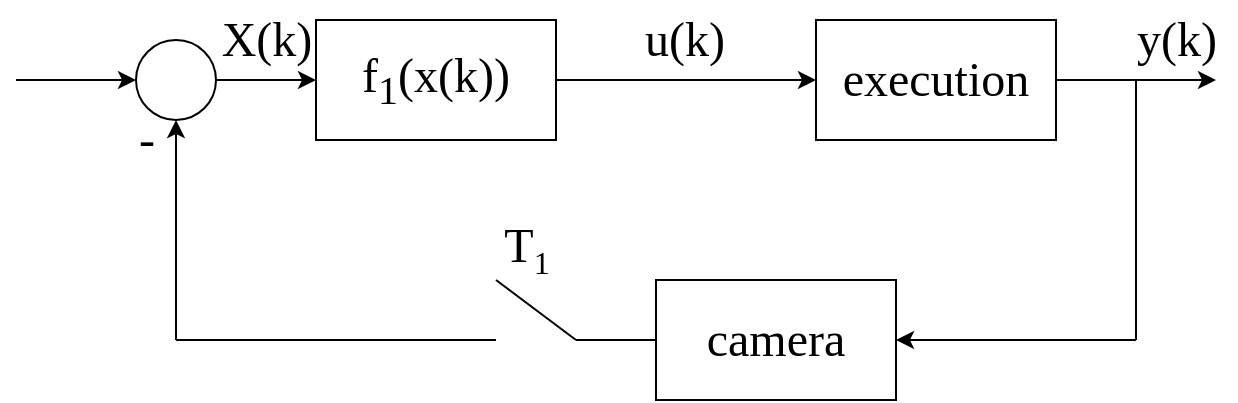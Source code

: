 <mxfile version="20.6.2" type="device"><diagram id="27HcMeHQ9Vk8HcgmzzvS" name="第 1 页"><mxGraphModel dx="1038" dy="547" grid="1" gridSize="10" guides="1" tooltips="1" connect="1" arrows="1" fold="1" page="1" pageScale="1" pageWidth="827" pageHeight="1169" math="0" shadow="0"><root><mxCell id="0"/><mxCell id="1" parent="0"/><mxCell id="vxSceUtqSG5UeswM3cWj-3" style="edgeStyle=orthogonalEdgeStyle;rounded=0;orthogonalLoop=1;jettySize=auto;html=1;exitX=1;exitY=0.5;exitDx=0;exitDy=0;fontFamily=Times New Roman;fontSize=24;" parent="1" source="vxSceUtqSG5UeswM3cWj-1" edge="1"><mxGeometry relative="1" as="geometry"><mxPoint x="680" y="190" as="targetPoint"/></mxGeometry></mxCell><mxCell id="vxSceUtqSG5UeswM3cWj-1" value="&lt;font style=&quot;font-size: 24px;&quot; face=&quot;Times New Roman&quot;&gt;execution&lt;/font&gt;" style="rounded=0;whiteSpace=wrap;html=1;" parent="1" vertex="1"><mxGeometry x="480" y="160" width="120" height="60" as="geometry"/></mxCell><mxCell id="vxSceUtqSG5UeswM3cWj-4" value="y(k)" style="text;html=1;align=center;verticalAlign=middle;resizable=0;points=[];autosize=1;strokeColor=none;fillColor=none;fontSize=24;fontFamily=Times New Roman;" parent="1" vertex="1"><mxGeometry x="630" y="150" width="60" height="40" as="geometry"/></mxCell><mxCell id="vxSceUtqSG5UeswM3cWj-7" style="edgeStyle=orthogonalEdgeStyle;rounded=0;orthogonalLoop=1;jettySize=auto;html=1;exitX=1;exitY=0.5;exitDx=0;exitDy=0;entryX=0;entryY=0.5;entryDx=0;entryDy=0;fontFamily=Times New Roman;fontSize=24;" parent="1" source="vxSceUtqSG5UeswM3cWj-6" target="vxSceUtqSG5UeswM3cWj-1" edge="1"><mxGeometry relative="1" as="geometry"/></mxCell><mxCell id="vxSceUtqSG5UeswM3cWj-6" value="f&lt;sub&gt;1&lt;/sub&gt;(x(k))" style="rounded=0;whiteSpace=wrap;html=1;fontFamily=Times New Roman;fontSize=24;" parent="1" vertex="1"><mxGeometry x="230" y="160" width="120" height="60" as="geometry"/></mxCell><mxCell id="vxSceUtqSG5UeswM3cWj-8" value="u(k)" style="text;html=1;align=center;verticalAlign=middle;resizable=0;points=[];autosize=1;strokeColor=none;fillColor=none;fontSize=24;fontFamily=Times New Roman;" parent="1" vertex="1"><mxGeometry x="384" y="150" width="60" height="40" as="geometry"/></mxCell><mxCell id="vxSceUtqSG5UeswM3cWj-9" value="camera" style="rounded=0;whiteSpace=wrap;html=1;fontFamily=Times New Roman;fontSize=24;" parent="1" vertex="1"><mxGeometry x="400" y="290" width="120" height="60" as="geometry"/></mxCell><mxCell id="vxSceUtqSG5UeswM3cWj-10" value="" style="endArrow=none;html=1;rounded=0;fontFamily=Times New Roman;fontSize=24;" parent="1" edge="1"><mxGeometry width="50" height="50" relative="1" as="geometry"><mxPoint x="640" y="320" as="sourcePoint"/><mxPoint x="640" y="190" as="targetPoint"/></mxGeometry></mxCell><mxCell id="vxSceUtqSG5UeswM3cWj-12" value="" style="endArrow=classic;html=1;rounded=0;fontFamily=Times New Roman;fontSize=24;entryX=1;entryY=0.5;entryDx=0;entryDy=0;" parent="1" target="vxSceUtqSG5UeswM3cWj-9" edge="1"><mxGeometry width="50" height="50" relative="1" as="geometry"><mxPoint x="640" y="320" as="sourcePoint"/><mxPoint x="660" y="280" as="targetPoint"/></mxGeometry></mxCell><mxCell id="vxSceUtqSG5UeswM3cWj-14" value="" style="endArrow=none;html=1;rounded=0;fontFamily=Times New Roman;fontSize=24;exitX=0;exitY=0.5;exitDx=0;exitDy=0;" parent="1" source="vxSceUtqSG5UeswM3cWj-9" edge="1"><mxGeometry width="50" height="50" relative="1" as="geometry"><mxPoint x="390" y="300" as="sourcePoint"/><mxPoint x="360" y="320" as="targetPoint"/></mxGeometry></mxCell><mxCell id="vxSceUtqSG5UeswM3cWj-16" value="" style="endArrow=none;html=1;rounded=0;fontFamily=Times New Roman;fontSize=24;" parent="1" edge="1"><mxGeometry width="50" height="50" relative="1" as="geometry"><mxPoint x="360" y="320" as="sourcePoint"/><mxPoint x="320" y="290" as="targetPoint"/></mxGeometry></mxCell><mxCell id="vxSceUtqSG5UeswM3cWj-19" value="T&lt;sub&gt;&lt;font style=&quot;font-size: 16px;&quot;&gt;1&lt;/font&gt;&lt;/sub&gt;" style="text;html=1;align=center;verticalAlign=middle;resizable=0;points=[];autosize=1;strokeColor=none;fillColor=none;fontSize=24;fontFamily=Times New Roman;" parent="1" vertex="1"><mxGeometry x="310" y="250" width="50" height="50" as="geometry"/></mxCell><mxCell id="vxSceUtqSG5UeswM3cWj-21" value="" style="endArrow=none;html=1;rounded=0;fontFamily=Times New Roman;fontSize=16;" parent="1" edge="1"><mxGeometry width="50" height="50" relative="1" as="geometry"><mxPoint x="320" y="320" as="sourcePoint"/><mxPoint x="160" y="320" as="targetPoint"/></mxGeometry></mxCell><mxCell id="vxSceUtqSG5UeswM3cWj-26" style="edgeStyle=orthogonalEdgeStyle;rounded=0;orthogonalLoop=1;jettySize=auto;html=1;exitX=1;exitY=0.5;exitDx=0;exitDy=0;entryX=0;entryY=0.5;entryDx=0;entryDy=0;fontFamily=Times New Roman;fontSize=16;" parent="1" source="vxSceUtqSG5UeswM3cWj-24" target="vxSceUtqSG5UeswM3cWj-6" edge="1"><mxGeometry relative="1" as="geometry"/></mxCell><mxCell id="vxSceUtqSG5UeswM3cWj-24" value="" style="ellipse;whiteSpace=wrap;html=1;aspect=fixed;fontFamily=Times New Roman;fontSize=16;" parent="1" vertex="1"><mxGeometry x="140" y="170" width="40" height="40" as="geometry"/></mxCell><mxCell id="vxSceUtqSG5UeswM3cWj-25" value="" style="endArrow=classic;html=1;rounded=0;fontFamily=Times New Roman;fontSize=16;entryX=0.5;entryY=1;entryDx=0;entryDy=0;" parent="1" target="vxSceUtqSG5UeswM3cWj-24" edge="1"><mxGeometry width="50" height="50" relative="1" as="geometry"><mxPoint x="160" y="320" as="sourcePoint"/><mxPoint x="150" y="260" as="targetPoint"/></mxGeometry></mxCell><mxCell id="vxSceUtqSG5UeswM3cWj-27" value="" style="endArrow=classic;html=1;rounded=0;fontFamily=Times New Roman;fontSize=16;entryX=0;entryY=0.5;entryDx=0;entryDy=0;" parent="1" target="vxSceUtqSG5UeswM3cWj-24" edge="1"><mxGeometry width="50" height="50" relative="1" as="geometry"><mxPoint x="80" y="190" as="sourcePoint"/><mxPoint x="130" y="160" as="targetPoint"/></mxGeometry></mxCell><mxCell id="vxSceUtqSG5UeswM3cWj-28" value="&lt;font style=&quot;font-size: 24px;&quot;&gt;X(k)&lt;/font&gt;" style="text;html=1;align=center;verticalAlign=middle;resizable=0;points=[];autosize=1;strokeColor=none;fillColor=none;fontSize=16;fontFamily=Times New Roman;" parent="1" vertex="1"><mxGeometry x="170" y="150" width="70" height="40" as="geometry"/></mxCell><mxCell id="vxSceUtqSG5UeswM3cWj-29" value="-" style="text;html=1;align=center;verticalAlign=middle;resizable=0;points=[];autosize=1;strokeColor=none;fillColor=none;fontSize=24;fontFamily=Times New Roman;" parent="1" vertex="1"><mxGeometry x="130" y="200" width="30" height="40" as="geometry"/></mxCell></root></mxGraphModel></diagram></mxfile>